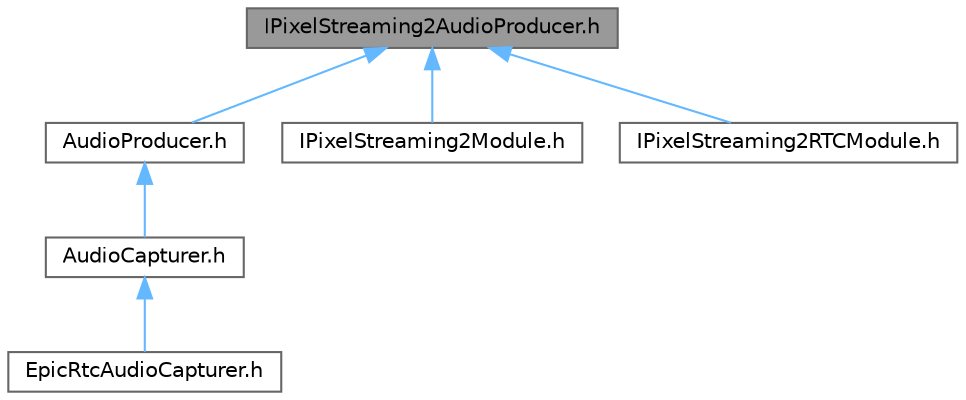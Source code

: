digraph "IPixelStreaming2AudioProducer.h"
{
 // INTERACTIVE_SVG=YES
 // LATEX_PDF_SIZE
  bgcolor="transparent";
  edge [fontname=Helvetica,fontsize=10,labelfontname=Helvetica,labelfontsize=10];
  node [fontname=Helvetica,fontsize=10,shape=box,height=0.2,width=0.4];
  Node1 [id="Node000001",label="IPixelStreaming2AudioProducer.h",height=0.2,width=0.4,color="gray40", fillcolor="grey60", style="filled", fontcolor="black",tooltip=" "];
  Node1 -> Node2 [id="edge1_Node000001_Node000002",dir="back",color="steelblue1",style="solid",tooltip=" "];
  Node2 [id="Node000002",label="AudioProducer.h",height=0.2,width=0.4,color="grey40", fillcolor="white", style="filled",URL="$d5/d00/AudioProducer_8h.html",tooltip=" "];
  Node2 -> Node3 [id="edge2_Node000002_Node000003",dir="back",color="steelblue1",style="solid",tooltip=" "];
  Node3 [id="Node000003",label="AudioCapturer.h",height=0.2,width=0.4,color="grey40", fillcolor="white", style="filled",URL="$db/dac/AudioCapturer_8h.html",tooltip=" "];
  Node3 -> Node4 [id="edge3_Node000003_Node000004",dir="back",color="steelblue1",style="solid",tooltip=" "];
  Node4 [id="Node000004",label="EpicRtcAudioCapturer.h",height=0.2,width=0.4,color="grey40", fillcolor="white", style="filled",URL="$dd/dbf/EpicRtcAudioCapturer_8h.html",tooltip=" "];
  Node1 -> Node5 [id="edge4_Node000001_Node000005",dir="back",color="steelblue1",style="solid",tooltip=" "];
  Node5 [id="Node000005",label="IPixelStreaming2Module.h",height=0.2,width=0.4,color="grey40", fillcolor="white", style="filled",URL="$d5/dad/IPixelStreaming2Module_8h.html",tooltip=" "];
  Node1 -> Node6 [id="edge5_Node000001_Node000006",dir="back",color="steelblue1",style="solid",tooltip=" "];
  Node6 [id="Node000006",label="IPixelStreaming2RTCModule.h",height=0.2,width=0.4,color="grey40", fillcolor="white", style="filled",URL="$db/dab/IPixelStreaming2RTCModule_8h.html",tooltip=" "];
}
